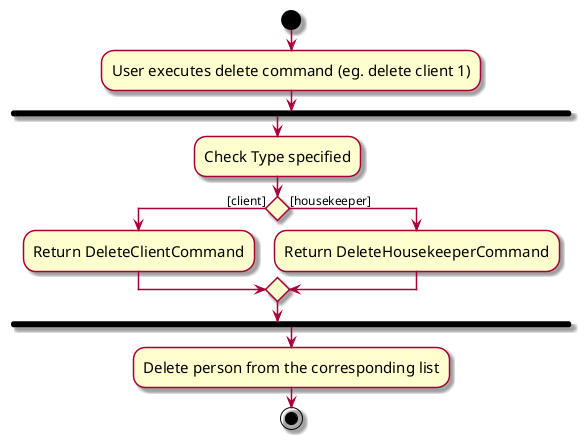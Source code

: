 @startuml
skin rose
skinparam ActivityFontSize 15
skinparam ArrowFontSize 12
start
:User executes delete command (eg. delete client 1);

'Since the beta syntax does not support placing the condition outside the
'diamond we place it as the true branch instead.

fork
    :Check Type specified;
    if () then ([client])
        :Return DeleteClientCommand;
    else ([housekeeper])
        :Return DeleteHousekeeperCommand;
    endif
end fork
:Delete person from the corresponding list;
stop
@enduml
